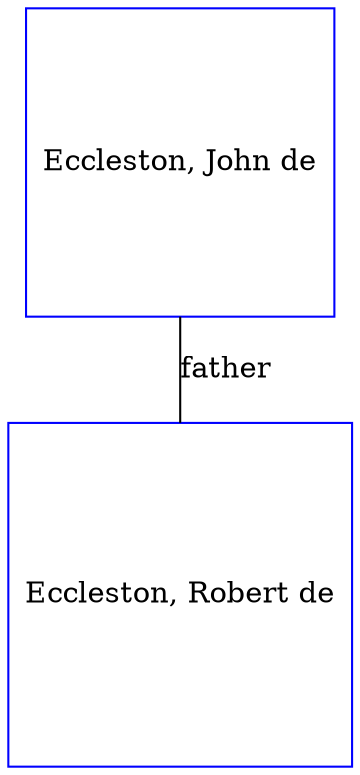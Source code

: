 digraph D {
    edge [dir=none];    node [shape=box];    "024798"   [label="Eccleston, Robert de", shape=box, regular=1, color="blue"] ;
"024799"   [label="Eccleston, John de", shape=box, regular=1, color="blue"] ;
024799->024798 [label="father",arrowsize=0.0]; 
}